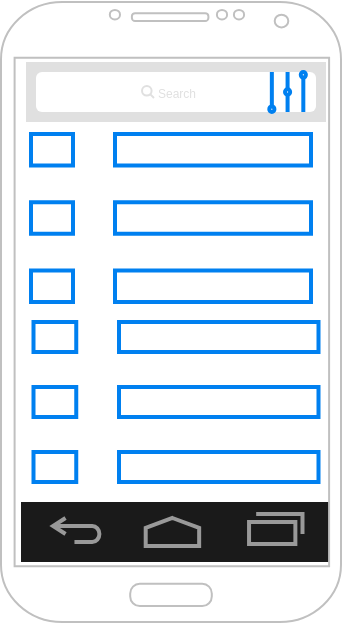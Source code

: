 <mxfile version="14.4.3" type="device"><diagram id="UH25aTu7S9-UbbjKvKTY" name="Pagina-1"><mxGraphModel dx="852" dy="-635" grid="1" gridSize="10" guides="1" tooltips="1" connect="1" arrows="1" fold="1" page="1" pageScale="1" pageWidth="827" pageHeight="1169" math="0" shadow="0"><root><mxCell id="0"/><mxCell id="1" parent="0"/><mxCell id="sq58NATCYC3lm7pEzUy3-2" value="" style="verticalLabelPosition=bottom;verticalAlign=top;html=1;shadow=0;dashed=0;strokeWidth=2;shape=mxgraph.android.navigation_bar_1;fillColor=#1A1A1A;strokeColor=#999999;" vertex="1" parent="1"><mxGeometry x="467.5" y="1470" width="155" height="30" as="geometry"/></mxCell><mxCell id="sq58NATCYC3lm7pEzUy3-3" value="" style="html=1;verticalLabelPosition=bottom;align=center;labelBackgroundColor=#ffffff;verticalAlign=top;strokeWidth=2;strokeColor=#0080F0;shadow=0;dashed=0;shape=mxgraph.ios7.icons.preferences;pointerEvents=1" vertex="1" parent="1"><mxGeometry x="472.5" y="1286" width="140" height="84" as="geometry"/></mxCell><mxCell id="sq58NATCYC3lm7pEzUy3-4" value="" style="html=1;verticalLabelPosition=bottom;align=center;labelBackgroundColor=#ffffff;verticalAlign=top;strokeWidth=2;strokeColor=#0080F0;shadow=0;dashed=0;shape=mxgraph.ios7.icons.preferences;pointerEvents=1" vertex="1" parent="1"><mxGeometry x="473.75" y="1380" width="142.5" height="80" as="geometry"/></mxCell><mxCell id="sq58NATCYC3lm7pEzUy3-5" value="" style="shape=rect;fillColor=#e0e0e0;strokeColor=none;" vertex="1" parent="1"><mxGeometry x="470" y="1250" width="150" height="30" as="geometry"/></mxCell><mxCell id="sq58NATCYC3lm7pEzUy3-6" value="" style="html=1;strokeWidth=1;shadow=0;dashed=0;shape=mxgraph.ios7ui.marginRect;rx=3;ry=3;rectMargin=5;strokeColor=none;" vertex="1" parent="sq58NATCYC3lm7pEzUy3-5"><mxGeometry width="150" height="30" as="geometry"/></mxCell><mxCell id="sq58NATCYC3lm7pEzUy3-7" value="Search" style="shape=mxgraph.ios7.icons.looking_glass;strokeColor=#e0e0e0;fillColor=none;fontColor=#e0e0e0;labelPosition=right;verticalLabelPosition=middle;align=left;verticalAlign=middle;fontSize=6;fontStyle=0;spacingTop=2;" vertex="1" parent="sq58NATCYC3lm7pEzUy3-5"><mxGeometry x="0.5" y="0.5" width="6" height="6" relative="1" as="geometry"><mxPoint x="-17" y="-3" as="offset"/></mxGeometry></mxCell><mxCell id="sq58NATCYC3lm7pEzUy3-8" value="" style="html=1;verticalLabelPosition=bottom;align=center;labelBackgroundColor=#ffffff;verticalAlign=top;strokeWidth=2;strokeColor=#0080F0;shadow=0;dashed=0;shape=mxgraph.ios7.icons.volume;pointerEvents=1" vertex="1" parent="sq58NATCYC3lm7pEzUy3-5"><mxGeometry x="121.646" y="5" width="18.293" height="20" as="geometry"/></mxCell><mxCell id="sq58NATCYC3lm7pEzUy3-9" value="" style="verticalLabelPosition=bottom;verticalAlign=top;html=1;shadow=0;dashed=0;strokeWidth=1;shape=mxgraph.android.phone2;strokeColor=#c0c0c0;" vertex="1" parent="1"><mxGeometry x="457.5" y="1220" width="170" height="310" as="geometry"/></mxCell></root></mxGraphModel></diagram></mxfile>